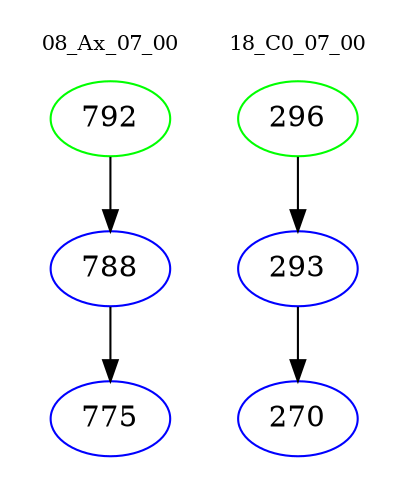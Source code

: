 digraph{
subgraph cluster_0 {
color = white
label = "08_Ax_07_00";
fontsize=10;
T0_792 [label="792", color="green"]
T0_792 -> T0_788 [color="black"]
T0_788 [label="788", color="blue"]
T0_788 -> T0_775 [color="black"]
T0_775 [label="775", color="blue"]
}
subgraph cluster_1 {
color = white
label = "18_C0_07_00";
fontsize=10;
T1_296 [label="296", color="green"]
T1_296 -> T1_293 [color="black"]
T1_293 [label="293", color="blue"]
T1_293 -> T1_270 [color="black"]
T1_270 [label="270", color="blue"]
}
}
